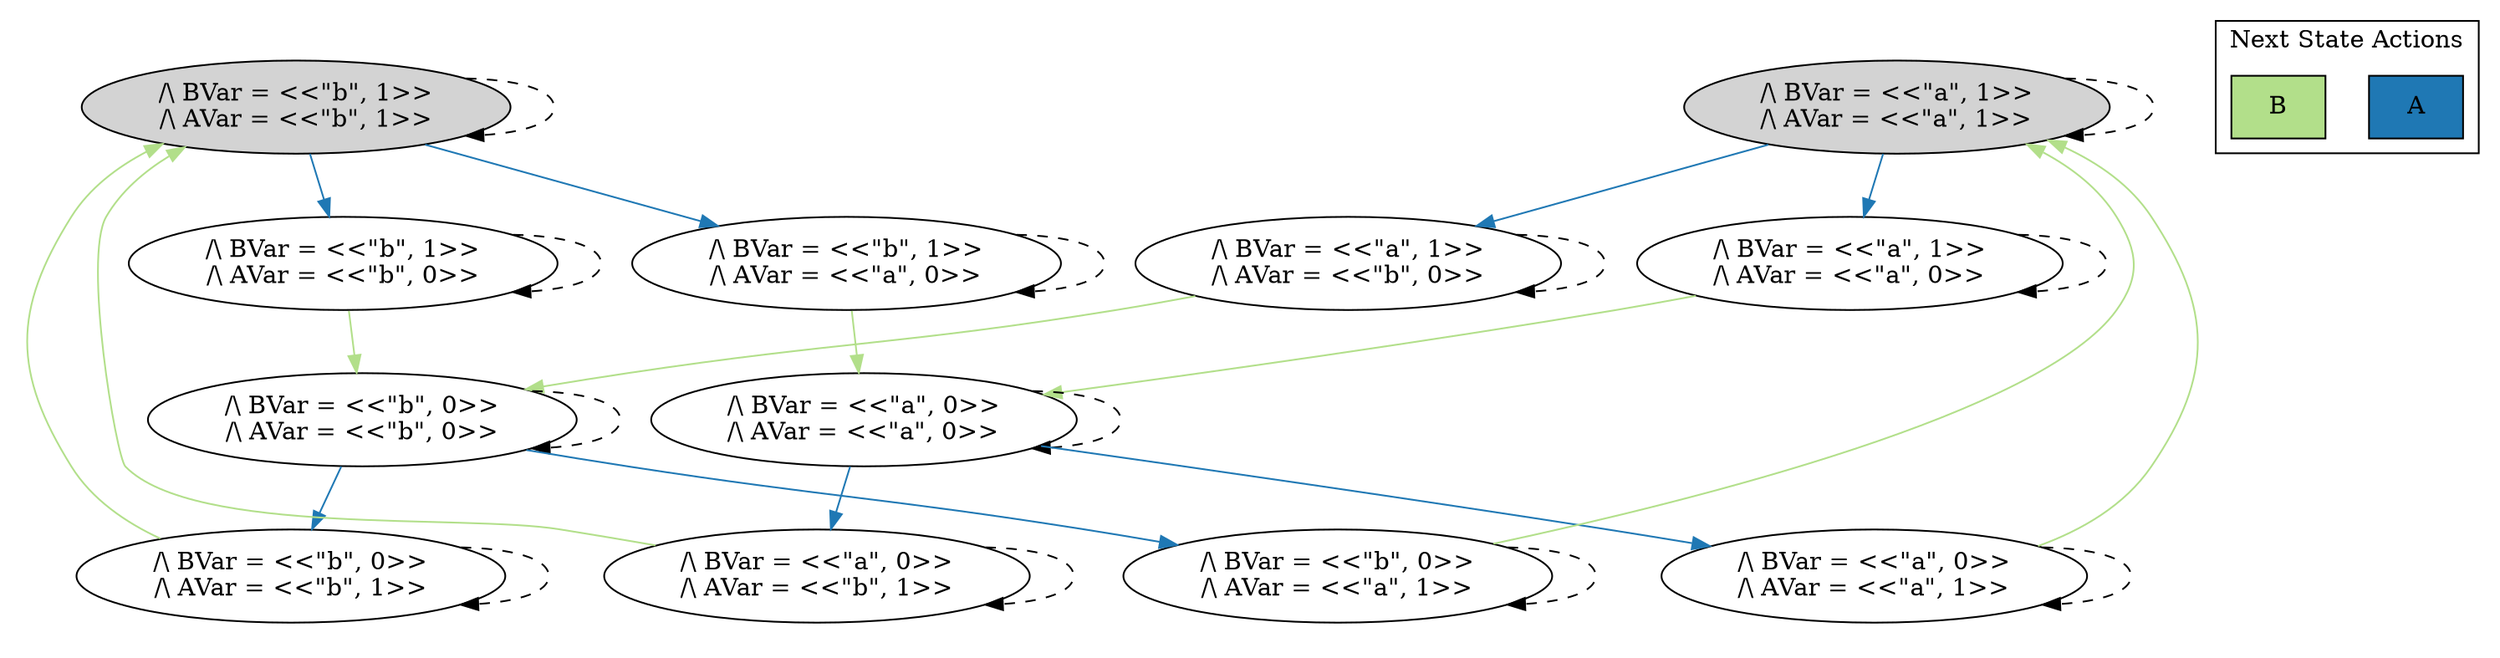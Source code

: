 strict digraph DiskGraph {
edge [colorscheme="paired12"]
nodesep=0.35;
subgraph cluster_graph {
color="white";
4432962323676302067 [style = filled] [label="/\\ BVar = <<\"a\", 1>>
/\\ AVar = <<\"a\", 1>>"]
1905659287228148711 [style = filled] [label="/\\ BVar = <<\"b\", 1>>
/\\ AVar = <<\"b\", 1>>"]
4432962323676302067 -> 1965723349522028483 [label="" color="2" fontcolor="2"];
1965723349522028483 [label="/\\ BVar = <<\"a\", 1>>
/\\ AVar = <<\"a\", 0>>"];
4432962323676302067 -> 5683705861861461958 [label="" color="2" fontcolor="2"];
5683705861861461958 [label="/\\ BVar = <<\"a\", 1>>
/\\ AVar = <<\"b\", 0>>"];
4432962323676302067 -> 4432962323676302067 [style="dashed"];
4432962323676302067 [label="/\\ BVar = <<\"a\", 1>>
/\\ AVar = <<\"a\", 1>>"];
1905659287228148711 -> 7572764184674053842 [label="" color="2" fontcolor="2"];
7572764184674053842 [label="/\\ BVar = <<\"b\", 1>>
/\\ AVar = <<\"a\", 0>>"];
1905659287228148711 -> 4373257204433778391 [label="" color="2" fontcolor="2"];
4373257204433778391 [label="/\\ BVar = <<\"b\", 1>>
/\\ AVar = <<\"b\", 0>>"];
1905659287228148711 -> 1905659287228148711 [style="dashed"];
1905659287228148711 [label="/\\ BVar = <<\"b\", 1>>
/\\ AVar = <<\"b\", 1>>"];
1965723349522028483 -> -8684471172595454227 [label="" color="3" fontcolor="3"];
-8684471172595454227 [label="/\\ BVar = <<\"a\", 0>>
/\\ AVar = <<\"a\", 0>>"];
1965723349522028483 -> 1965723349522028483 [style="dashed"];
1965723349522028483 [label="/\\ BVar = <<\"a\", 1>>
/\\ AVar = <<\"a\", 0>>"];
5683705861861461958 -> -6877621418208456711 [label="" color="3" fontcolor="3"];
-6877621418208456711 [label="/\\ BVar = <<\"b\", 0>>
/\\ AVar = <<\"b\", 0>>"];
5683705861861461958 -> 5683705861861461958 [style="dashed"];
5683705861861461958 [label="/\\ BVar = <<\"a\", 1>>
/\\ AVar = <<\"b\", 0>>"];
7572764184674053842 -> -8684471172595454227 [label="" color="3" fontcolor="3"];
7572764184674053842 -> 7572764184674053842 [style="dashed"];
7572764184674053842 [label="/\\ BVar = <<\"b\", 1>>
/\\ AVar = <<\"a\", 0>>"];
4373257204433778391 -> -6877621418208456711 [label="" color="3" fontcolor="3"];
4373257204433778391 -> 4373257204433778391 [style="dashed"];
4373257204433778391 [label="/\\ BVar = <<\"b\", 1>>
/\\ AVar = <<\"b\", 0>>"];
-8684471172595454227 -> -6793642393627593763 [label="" color="2" fontcolor="2"];
-6793642393627593763 [label="/\\ BVar = <<\"a\", 0>>
/\\ AVar = <<\"a\", 1>>"];
-8684471172595454227 -> -855947149992023080 [label="" color="2" fontcolor="2"];
-855947149992023080 [label="/\\ BVar = <<\"a\", 0>>
/\\ AVar = <<\"b\", 1>>"];
-8684471172595454227 -> -8684471172595454227 [style="dashed"];
-8684471172595454227 [label="/\\ BVar = <<\"a\", 0>>
/\\ AVar = <<\"a\", 0>>"];
-6877621418208456711 -> -3177192628396143924 [label="" color="2" fontcolor="2"];
-3177192628396143924 [label="/\\ BVar = <<\"b\", 0>>
/\\ AVar = <<\"a\", 1>>"];
-6877621418208456711 -> -8768672826522070327 [label="" color="2" fontcolor="2"];
-8768672826522070327 [label="/\\ BVar = <<\"b\", 0>>
/\\ AVar = <<\"b\", 1>>"];
-6877621418208456711 -> -6877621418208456711 [style="dashed"];
-6877621418208456711 [label="/\\ BVar = <<\"b\", 0>>
/\\ AVar = <<\"b\", 0>>"];
-6793642393627593763 -> 4432962323676302067 [label="" color="3" fontcolor="3"];
-6793642393627593763 -> -6793642393627593763 [style="dashed"];
-6793642393627593763 [label="/\\ BVar = <<\"a\", 0>>
/\\ AVar = <<\"a\", 1>>"];
-855947149992023080 -> 1905659287228148711 [label="" color="3" fontcolor="3"];
-855947149992023080 -> -855947149992023080 [style="dashed"];
-855947149992023080 [label="/\\ BVar = <<\"a\", 0>>
/\\ AVar = <<\"b\", 1>>"];
-3177192628396143924 -> 4432962323676302067 [label="" color="3" fontcolor="3"];
-3177192628396143924 -> -3177192628396143924 [style="dashed"];
-3177192628396143924 [label="/\\ BVar = <<\"b\", 0>>
/\\ AVar = <<\"a\", 1>>"];
-8768672826522070327 -> 1905659287228148711 [label="" color="3" fontcolor="3"];
-8768672826522070327 -> -8768672826522070327 [style="dashed"];
-8768672826522070327 [label="/\\ BVar = <<\"b\", 0>>
/\\ AVar = <<\"b\", 1>>"];
{rank = same; 4432962323676302067;1905659287228148711;}
{rank = same; 5683705861861461958;4373257204433778391;7572764184674053842;1965723349522028483;}
{rank = same; -6877621418208456711;-8684471172595454227;}
{rank = same; -3177192628396143924;-6793642393627593763;-855947149992023080;-8768672826522070327;}
}
subgraph cluster_legend {graph[style=bold];label = "Next State Actions" style="solid"
node [ labeljust="l" colorscheme="paired12" style=filled shape=record ]
A [label="A" fillcolor=2]
B [label="B" fillcolor=3]
}}